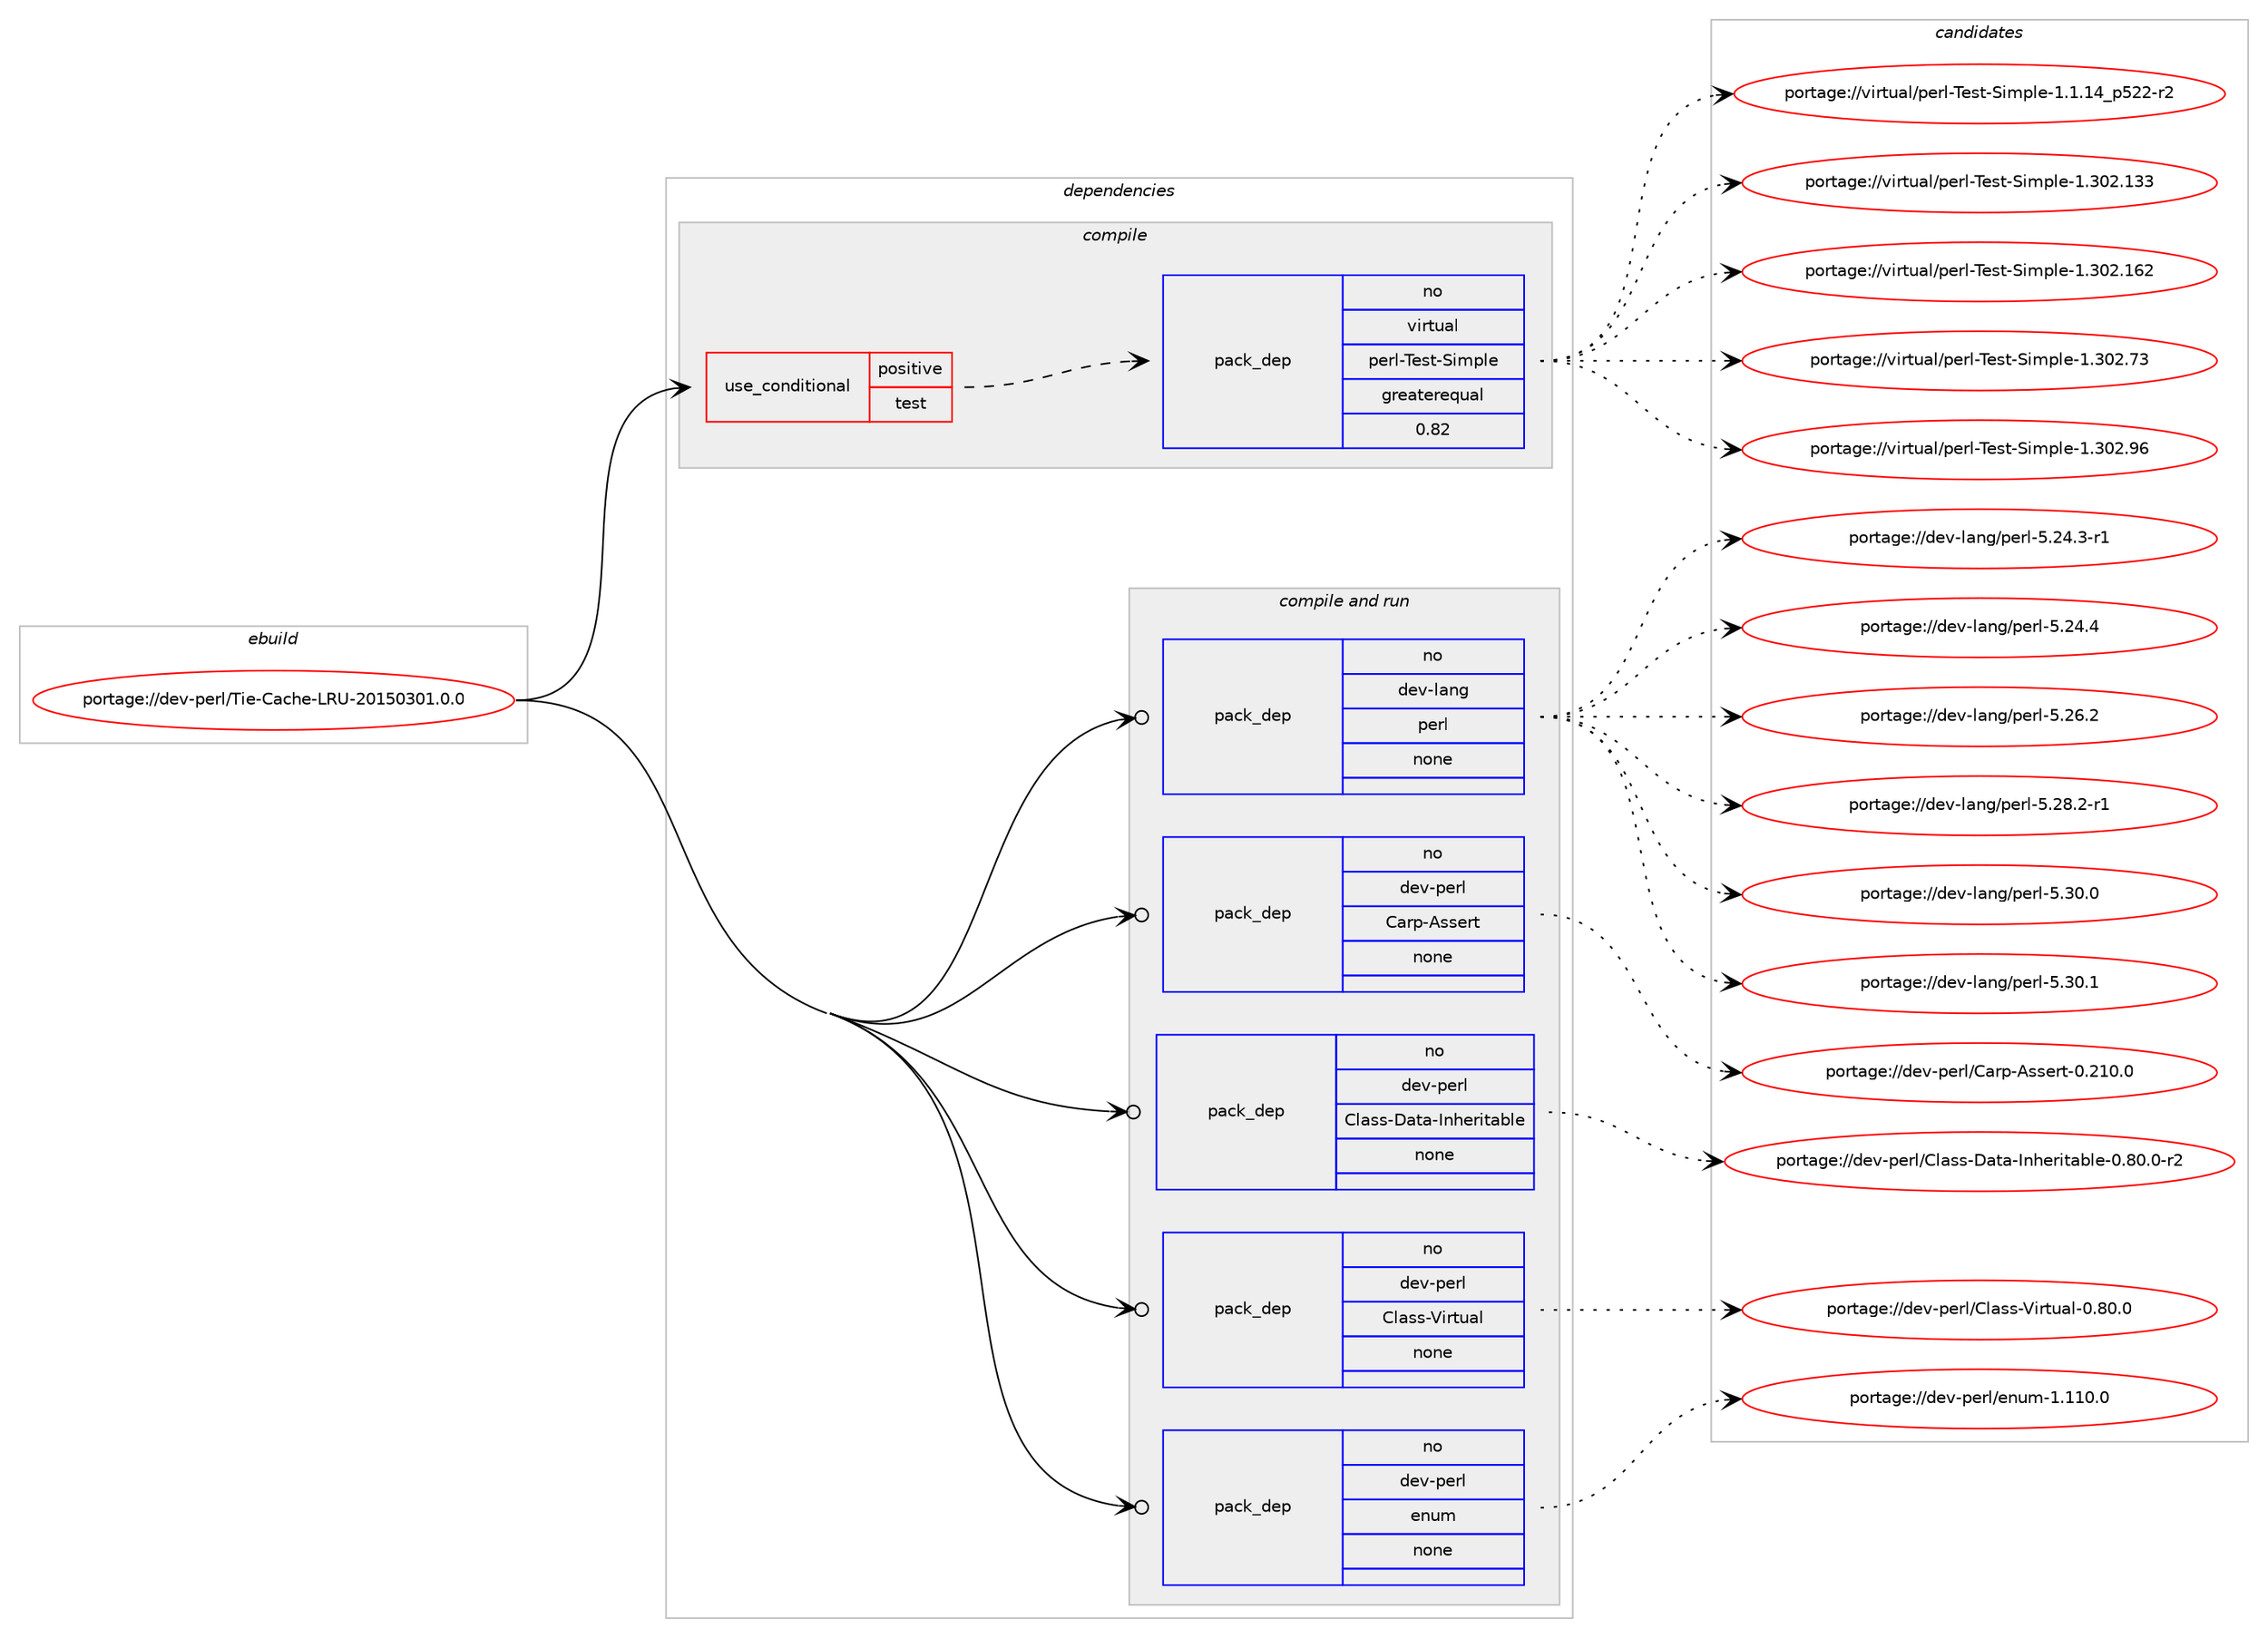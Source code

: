 digraph prolog {

# *************
# Graph options
# *************

newrank=true;
concentrate=true;
compound=true;
graph [rankdir=LR,fontname=Helvetica,fontsize=10,ranksep=1.5];#, ranksep=2.5, nodesep=0.2];
edge  [arrowhead=vee];
node  [fontname=Helvetica,fontsize=10];

# **********
# The ebuild
# **********

subgraph cluster_leftcol {
color=gray;
rank=same;
label=<<i>ebuild</i>>;
id [label="portage://dev-perl/Tie-Cache-LRU-20150301.0.0", color=red, width=4, href="../dev-perl/Tie-Cache-LRU-20150301.0.0.svg"];
}

# ****************
# The dependencies
# ****************

subgraph cluster_midcol {
color=gray;
label=<<i>dependencies</i>>;
subgraph cluster_compile {
fillcolor="#eeeeee";
style=filled;
label=<<i>compile</i>>;
subgraph cond23768 {
dependency122054 [label=<<TABLE BORDER="0" CELLBORDER="1" CELLSPACING="0" CELLPADDING="4"><TR><TD ROWSPAN="3" CELLPADDING="10">use_conditional</TD></TR><TR><TD>positive</TD></TR><TR><TD>test</TD></TR></TABLE>>, shape=none, color=red];
subgraph pack95096 {
dependency122055 [label=<<TABLE BORDER="0" CELLBORDER="1" CELLSPACING="0" CELLPADDING="4" WIDTH="220"><TR><TD ROWSPAN="6" CELLPADDING="30">pack_dep</TD></TR><TR><TD WIDTH="110">no</TD></TR><TR><TD>virtual</TD></TR><TR><TD>perl-Test-Simple</TD></TR><TR><TD>greaterequal</TD></TR><TR><TD>0.82</TD></TR></TABLE>>, shape=none, color=blue];
}
dependency122054:e -> dependency122055:w [weight=20,style="dashed",arrowhead="vee"];
}
id:e -> dependency122054:w [weight=20,style="solid",arrowhead="vee"];
}
subgraph cluster_compileandrun {
fillcolor="#eeeeee";
style=filled;
label=<<i>compile and run</i>>;
subgraph pack95097 {
dependency122056 [label=<<TABLE BORDER="0" CELLBORDER="1" CELLSPACING="0" CELLPADDING="4" WIDTH="220"><TR><TD ROWSPAN="6" CELLPADDING="30">pack_dep</TD></TR><TR><TD WIDTH="110">no</TD></TR><TR><TD>dev-lang</TD></TR><TR><TD>perl</TD></TR><TR><TD>none</TD></TR><TR><TD></TD></TR></TABLE>>, shape=none, color=blue];
}
id:e -> dependency122056:w [weight=20,style="solid",arrowhead="odotvee"];
subgraph pack95098 {
dependency122057 [label=<<TABLE BORDER="0" CELLBORDER="1" CELLSPACING="0" CELLPADDING="4" WIDTH="220"><TR><TD ROWSPAN="6" CELLPADDING="30">pack_dep</TD></TR><TR><TD WIDTH="110">no</TD></TR><TR><TD>dev-perl</TD></TR><TR><TD>Carp-Assert</TD></TR><TR><TD>none</TD></TR><TR><TD></TD></TR></TABLE>>, shape=none, color=blue];
}
id:e -> dependency122057:w [weight=20,style="solid",arrowhead="odotvee"];
subgraph pack95099 {
dependency122058 [label=<<TABLE BORDER="0" CELLBORDER="1" CELLSPACING="0" CELLPADDING="4" WIDTH="220"><TR><TD ROWSPAN="6" CELLPADDING="30">pack_dep</TD></TR><TR><TD WIDTH="110">no</TD></TR><TR><TD>dev-perl</TD></TR><TR><TD>Class-Data-Inheritable</TD></TR><TR><TD>none</TD></TR><TR><TD></TD></TR></TABLE>>, shape=none, color=blue];
}
id:e -> dependency122058:w [weight=20,style="solid",arrowhead="odotvee"];
subgraph pack95100 {
dependency122059 [label=<<TABLE BORDER="0" CELLBORDER="1" CELLSPACING="0" CELLPADDING="4" WIDTH="220"><TR><TD ROWSPAN="6" CELLPADDING="30">pack_dep</TD></TR><TR><TD WIDTH="110">no</TD></TR><TR><TD>dev-perl</TD></TR><TR><TD>Class-Virtual</TD></TR><TR><TD>none</TD></TR><TR><TD></TD></TR></TABLE>>, shape=none, color=blue];
}
id:e -> dependency122059:w [weight=20,style="solid",arrowhead="odotvee"];
subgraph pack95101 {
dependency122060 [label=<<TABLE BORDER="0" CELLBORDER="1" CELLSPACING="0" CELLPADDING="4" WIDTH="220"><TR><TD ROWSPAN="6" CELLPADDING="30">pack_dep</TD></TR><TR><TD WIDTH="110">no</TD></TR><TR><TD>dev-perl</TD></TR><TR><TD>enum</TD></TR><TR><TD>none</TD></TR><TR><TD></TD></TR></TABLE>>, shape=none, color=blue];
}
id:e -> dependency122060:w [weight=20,style="solid",arrowhead="odotvee"];
}
subgraph cluster_run {
fillcolor="#eeeeee";
style=filled;
label=<<i>run</i>>;
}
}

# **************
# The candidates
# **************

subgraph cluster_choices {
rank=same;
color=gray;
label=<<i>candidates</i>>;

subgraph choice95096 {
color=black;
nodesep=1;
choiceportage11810511411611797108471121011141084584101115116458310510911210810145494649464952951125350504511450 [label="portage://virtual/perl-Test-Simple-1.1.14_p522-r2", color=red, width=4,href="../virtual/perl-Test-Simple-1.1.14_p522-r2.svg"];
choiceportage11810511411611797108471121011141084584101115116458310510911210810145494651485046495151 [label="portage://virtual/perl-Test-Simple-1.302.133", color=red, width=4,href="../virtual/perl-Test-Simple-1.302.133.svg"];
choiceportage11810511411611797108471121011141084584101115116458310510911210810145494651485046495450 [label="portage://virtual/perl-Test-Simple-1.302.162", color=red, width=4,href="../virtual/perl-Test-Simple-1.302.162.svg"];
choiceportage118105114116117971084711210111410845841011151164583105109112108101454946514850465551 [label="portage://virtual/perl-Test-Simple-1.302.73", color=red, width=4,href="../virtual/perl-Test-Simple-1.302.73.svg"];
choiceportage118105114116117971084711210111410845841011151164583105109112108101454946514850465754 [label="portage://virtual/perl-Test-Simple-1.302.96", color=red, width=4,href="../virtual/perl-Test-Simple-1.302.96.svg"];
dependency122055:e -> choiceportage11810511411611797108471121011141084584101115116458310510911210810145494649464952951125350504511450:w [style=dotted,weight="100"];
dependency122055:e -> choiceportage11810511411611797108471121011141084584101115116458310510911210810145494651485046495151:w [style=dotted,weight="100"];
dependency122055:e -> choiceportage11810511411611797108471121011141084584101115116458310510911210810145494651485046495450:w [style=dotted,weight="100"];
dependency122055:e -> choiceportage118105114116117971084711210111410845841011151164583105109112108101454946514850465551:w [style=dotted,weight="100"];
dependency122055:e -> choiceportage118105114116117971084711210111410845841011151164583105109112108101454946514850465754:w [style=dotted,weight="100"];
}
subgraph choice95097 {
color=black;
nodesep=1;
choiceportage100101118451089711010347112101114108455346505246514511449 [label="portage://dev-lang/perl-5.24.3-r1", color=red, width=4,href="../dev-lang/perl-5.24.3-r1.svg"];
choiceportage10010111845108971101034711210111410845534650524652 [label="portage://dev-lang/perl-5.24.4", color=red, width=4,href="../dev-lang/perl-5.24.4.svg"];
choiceportage10010111845108971101034711210111410845534650544650 [label="portage://dev-lang/perl-5.26.2", color=red, width=4,href="../dev-lang/perl-5.26.2.svg"];
choiceportage100101118451089711010347112101114108455346505646504511449 [label="portage://dev-lang/perl-5.28.2-r1", color=red, width=4,href="../dev-lang/perl-5.28.2-r1.svg"];
choiceportage10010111845108971101034711210111410845534651484648 [label="portage://dev-lang/perl-5.30.0", color=red, width=4,href="../dev-lang/perl-5.30.0.svg"];
choiceportage10010111845108971101034711210111410845534651484649 [label="portage://dev-lang/perl-5.30.1", color=red, width=4,href="../dev-lang/perl-5.30.1.svg"];
dependency122056:e -> choiceportage100101118451089711010347112101114108455346505246514511449:w [style=dotted,weight="100"];
dependency122056:e -> choiceportage10010111845108971101034711210111410845534650524652:w [style=dotted,weight="100"];
dependency122056:e -> choiceportage10010111845108971101034711210111410845534650544650:w [style=dotted,weight="100"];
dependency122056:e -> choiceportage100101118451089711010347112101114108455346505646504511449:w [style=dotted,weight="100"];
dependency122056:e -> choiceportage10010111845108971101034711210111410845534651484648:w [style=dotted,weight="100"];
dependency122056:e -> choiceportage10010111845108971101034711210111410845534651484649:w [style=dotted,weight="100"];
}
subgraph choice95098 {
color=black;
nodesep=1;
choiceportage1001011184511210111410847679711411245651151151011141164548465049484648 [label="portage://dev-perl/Carp-Assert-0.210.0", color=red, width=4,href="../dev-perl/Carp-Assert-0.210.0.svg"];
dependency122057:e -> choiceportage1001011184511210111410847679711411245651151151011141164548465049484648:w [style=dotted,weight="100"];
}
subgraph choice95099 {
color=black;
nodesep=1;
choiceportage100101118451121011141084767108971151154568971169745731101041011141051169798108101454846564846484511450 [label="portage://dev-perl/Class-Data-Inheritable-0.80.0-r2", color=red, width=4,href="../dev-perl/Class-Data-Inheritable-0.80.0-r2.svg"];
dependency122058:e -> choiceportage100101118451121011141084767108971151154568971169745731101041011141051169798108101454846564846484511450:w [style=dotted,weight="100"];
}
subgraph choice95100 {
color=black;
nodesep=1;
choiceportage1001011184511210111410847671089711511545861051141161179710845484656484648 [label="portage://dev-perl/Class-Virtual-0.80.0", color=red, width=4,href="../dev-perl/Class-Virtual-0.80.0.svg"];
dependency122059:e -> choiceportage1001011184511210111410847671089711511545861051141161179710845484656484648:w [style=dotted,weight="100"];
}
subgraph choice95101 {
color=black;
nodesep=1;
choiceportage10010111845112101114108471011101171094549464949484648 [label="portage://dev-perl/enum-1.110.0", color=red, width=4,href="../dev-perl/enum-1.110.0.svg"];
dependency122060:e -> choiceportage10010111845112101114108471011101171094549464949484648:w [style=dotted,weight="100"];
}
}

}
